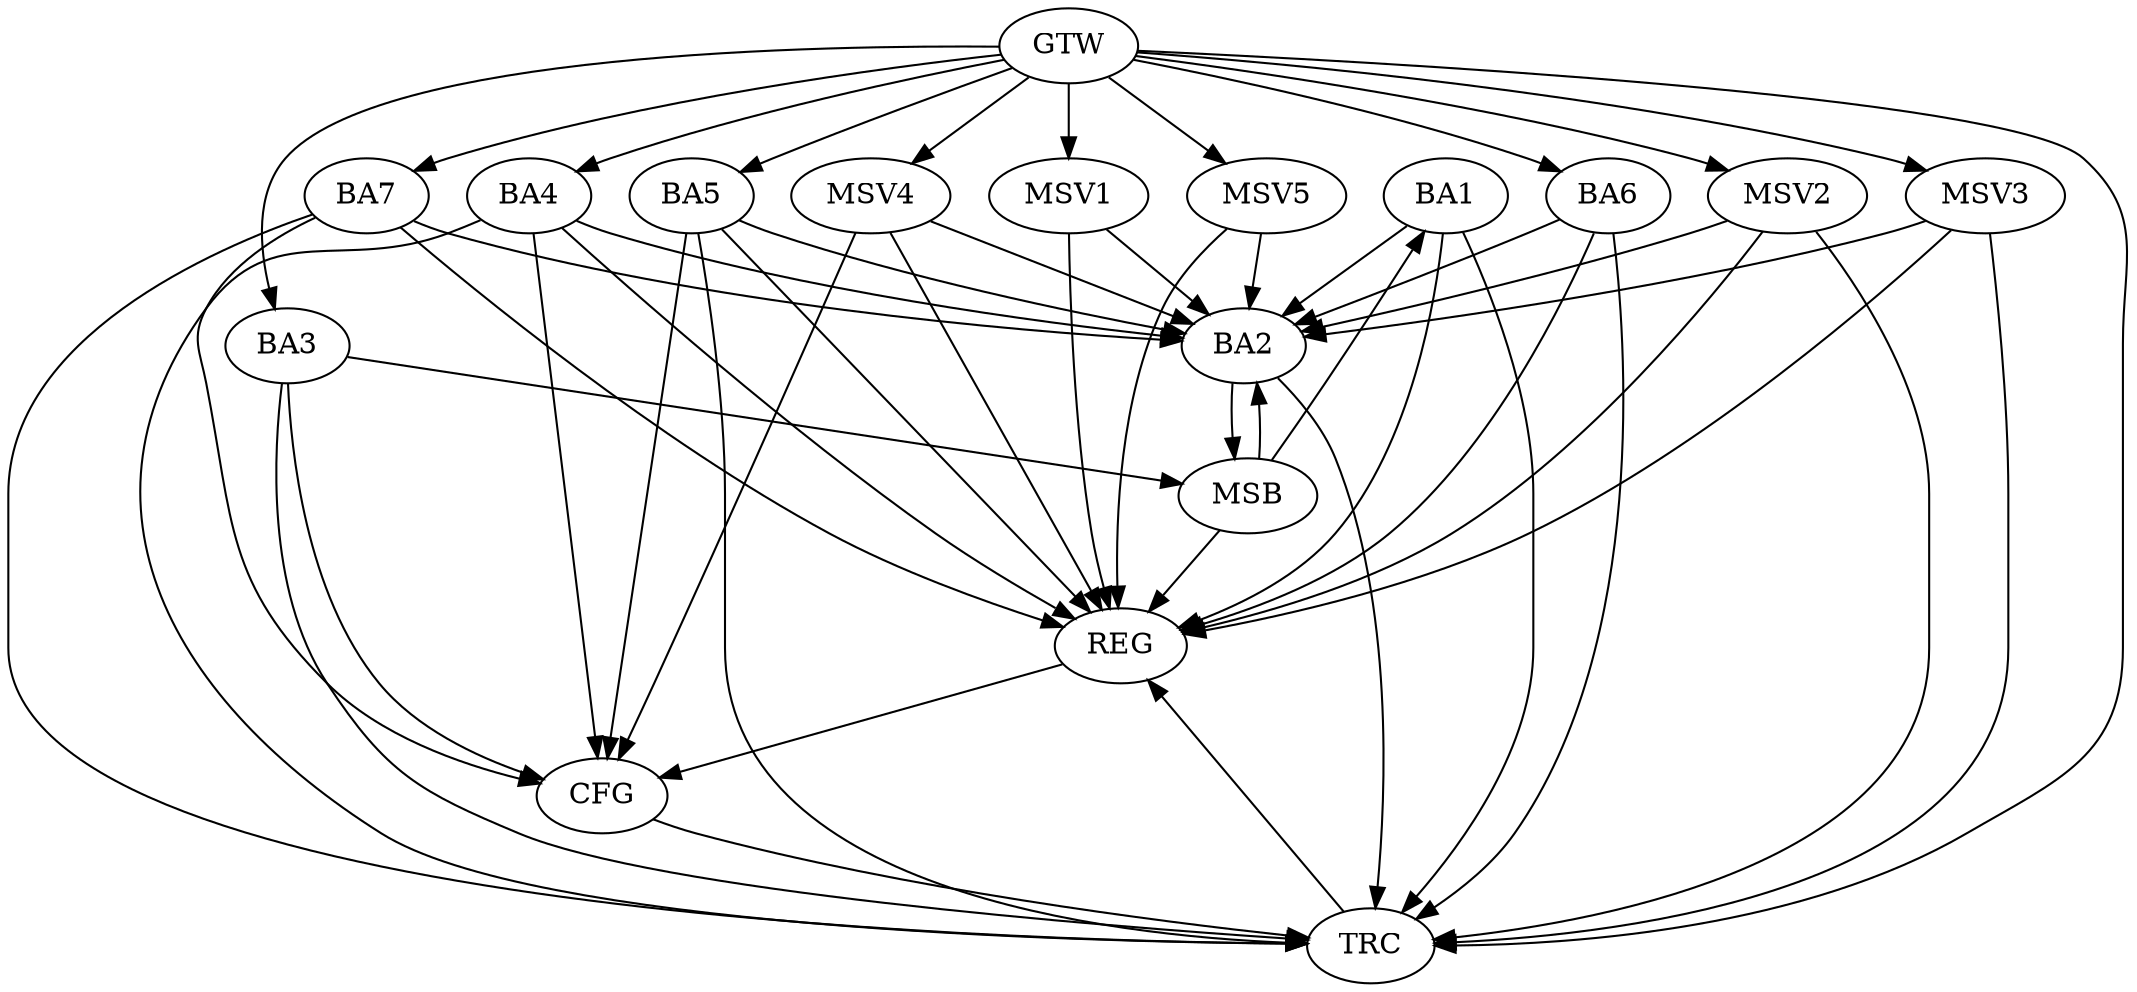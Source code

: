 strict digraph G {
  BA1 [ label="BA1" ];
  BA2 [ label="BA2" ];
  BA3 [ label="BA3" ];
  BA4 [ label="BA4" ];
  BA5 [ label="BA5" ];
  BA6 [ label="BA6" ];
  BA7 [ label="BA7" ];
  GTW [ label="GTW" ];
  REG [ label="REG" ];
  MSB [ label="MSB" ];
  CFG [ label="CFG" ];
  TRC [ label="TRC" ];
  MSV1 [ label="MSV1" ];
  MSV2 [ label="MSV2" ];
  MSV3 [ label="MSV3" ];
  MSV4 [ label="MSV4" ];
  MSV5 [ label="MSV5" ];
  BA1 -> BA2;
  BA4 -> BA2;
  BA5 -> BA2;
  BA6 -> BA2;
  BA7 -> BA2;
  GTW -> BA3;
  GTW -> BA4;
  GTW -> BA5;
  GTW -> BA6;
  GTW -> BA7;
  BA1 -> REG;
  BA4 -> REG;
  BA5 -> REG;
  BA6 -> REG;
  BA7 -> REG;
  BA2 -> MSB;
  MSB -> BA1;
  MSB -> REG;
  BA3 -> MSB;
  MSB -> BA2;
  BA3 -> CFG;
  BA4 -> CFG;
  BA7 -> CFG;
  BA5 -> CFG;
  REG -> CFG;
  BA1 -> TRC;
  BA2 -> TRC;
  BA3 -> TRC;
  BA4 -> TRC;
  BA5 -> TRC;
  BA6 -> TRC;
  BA7 -> TRC;
  GTW -> TRC;
  CFG -> TRC;
  TRC -> REG;
  MSV1 -> BA2;
  GTW -> MSV1;
  MSV1 -> REG;
  MSV2 -> BA2;
  GTW -> MSV2;
  MSV2 -> REG;
  MSV2 -> TRC;
  MSV3 -> BA2;
  GTW -> MSV3;
  MSV3 -> REG;
  MSV3 -> TRC;
  MSV4 -> BA2;
  GTW -> MSV4;
  MSV4 -> REG;
  MSV4 -> CFG;
  MSV5 -> BA2;
  GTW -> MSV5;
  MSV5 -> REG;
}
